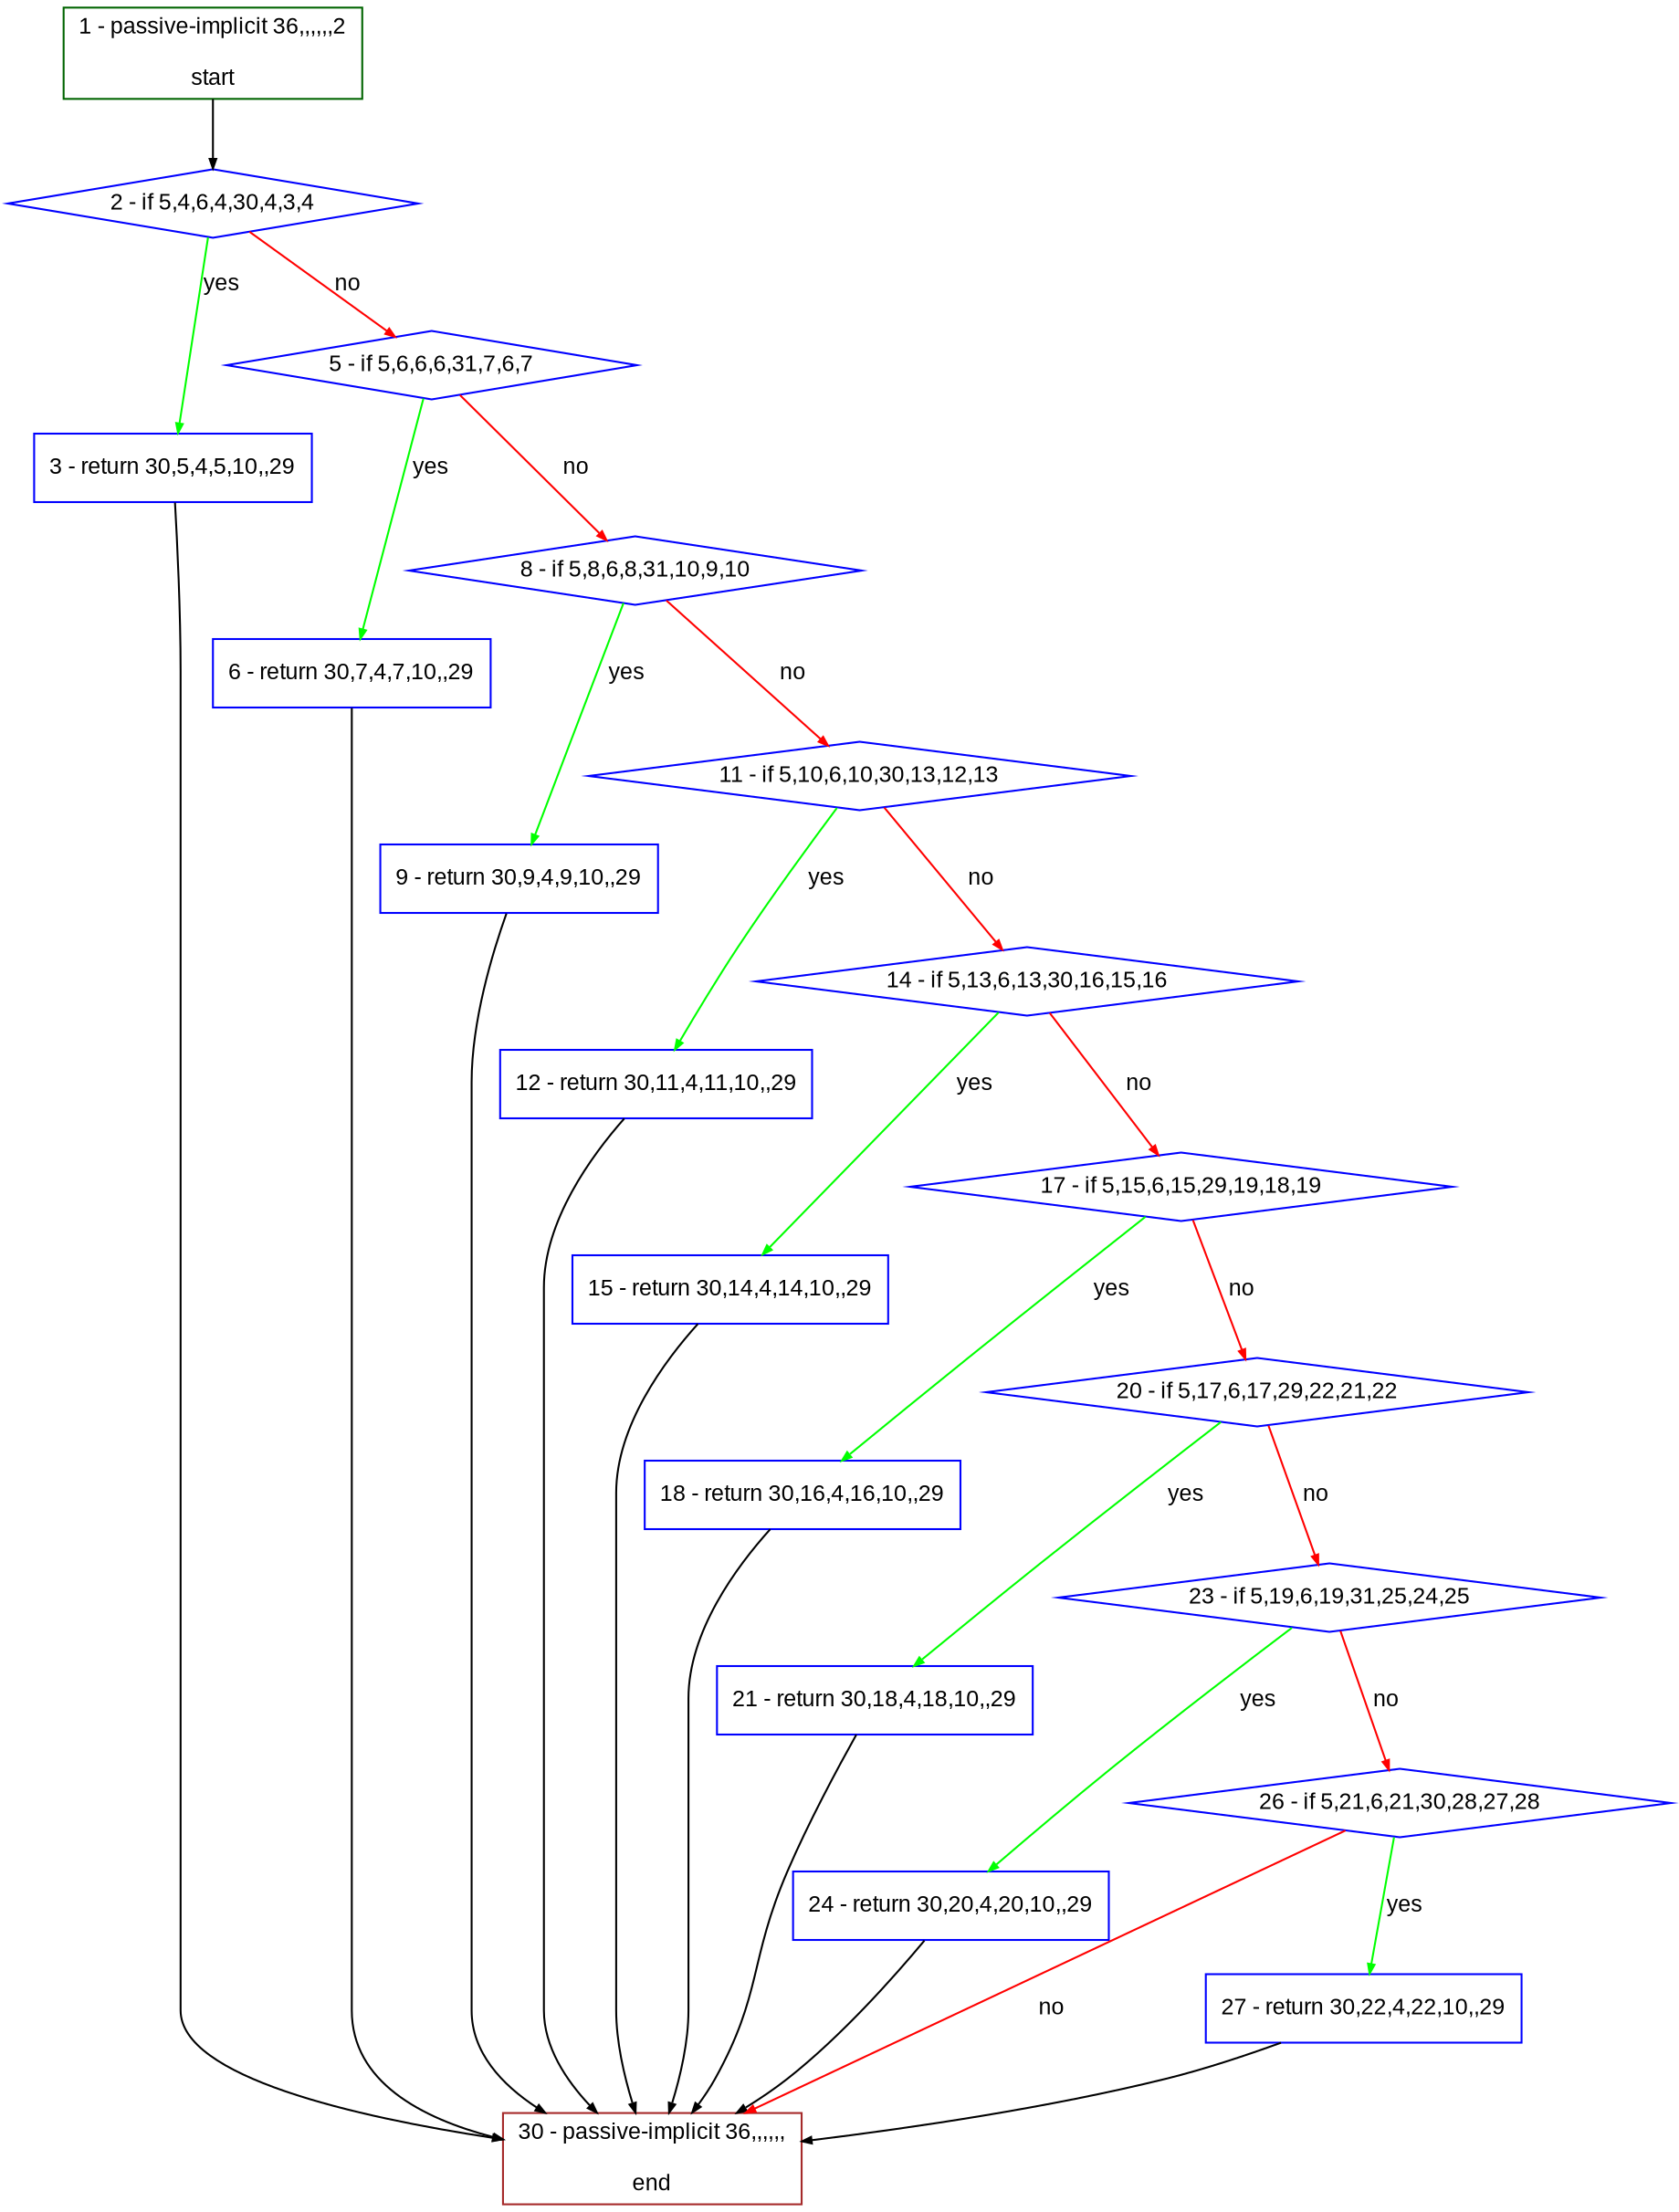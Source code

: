digraph "" {
  graph [bgcolor="white", fillcolor="#FFFFCC", pack="true", packmode="clust", fontname="Arial", label="", fontsize="12", compound="true", style="rounded,filled"];
  node [node_initialized="no", fillcolor="white", fontname="Arial", label="", color="grey", fontsize="12", fixedsize="false", compound="true", shape="rectangle", style="filled"];
  edge [arrowtail="none", lhead="", fontcolor="black", fontname="Arial", label="", color="black", fontsize="12", arrowhead="normal", arrowsize="0.5", compound="true", ltail="", dir="forward"];
  __N1 [fillcolor="#ffffff", label="2 - if 5,4,6,4,30,4,3,4", color="#0000ff", shape="diamond", style="filled"];
  __N2 [fillcolor="#ffffff", label="1 - passive-implicit 36,,,,,,2\n\nstart", color="#006400", shape="box", style="filled"];
  __N3 [fillcolor="#ffffff", label="3 - return 30,5,4,5,10,,29", color="#0000ff", shape="box", style="filled"];
  __N4 [fillcolor="#ffffff", label="5 - if 5,6,6,6,31,7,6,7", color="#0000ff", shape="diamond", style="filled"];
  __N5 [fillcolor="#ffffff", label="30 - passive-implicit 36,,,,,,\n\nend", color="#a52a2a", shape="box", style="filled"];
  __N6 [fillcolor="#ffffff", label="6 - return 30,7,4,7,10,,29", color="#0000ff", shape="box", style="filled"];
  __N7 [fillcolor="#ffffff", label="8 - if 5,8,6,8,31,10,9,10", color="#0000ff", shape="diamond", style="filled"];
  __N8 [fillcolor="#ffffff", label="9 - return 30,9,4,9,10,,29", color="#0000ff", shape="box", style="filled"];
  __N9 [fillcolor="#ffffff", label="11 - if 5,10,6,10,30,13,12,13", color="#0000ff", shape="diamond", style="filled"];
  __N10 [fillcolor="#ffffff", label="12 - return 30,11,4,11,10,,29", color="#0000ff", shape="box", style="filled"];
  __N11 [fillcolor="#ffffff", label="14 - if 5,13,6,13,30,16,15,16", color="#0000ff", shape="diamond", style="filled"];
  __N12 [fillcolor="#ffffff", label="15 - return 30,14,4,14,10,,29", color="#0000ff", shape="box", style="filled"];
  __N13 [fillcolor="#ffffff", label="17 - if 5,15,6,15,29,19,18,19", color="#0000ff", shape="diamond", style="filled"];
  __N14 [fillcolor="#ffffff", label="18 - return 30,16,4,16,10,,29", color="#0000ff", shape="box", style="filled"];
  __N15 [fillcolor="#ffffff", label="20 - if 5,17,6,17,29,22,21,22", color="#0000ff", shape="diamond", style="filled"];
  __N16 [fillcolor="#ffffff", label="21 - return 30,18,4,18,10,,29", color="#0000ff", shape="box", style="filled"];
  __N17 [fillcolor="#ffffff", label="23 - if 5,19,6,19,31,25,24,25", color="#0000ff", shape="diamond", style="filled"];
  __N18 [fillcolor="#ffffff", label="24 - return 30,20,4,20,10,,29", color="#0000ff", shape="box", style="filled"];
  __N19 [fillcolor="#ffffff", label="26 - if 5,21,6,21,30,28,27,28", color="#0000ff", shape="diamond", style="filled"];
  __N20 [fillcolor="#ffffff", label="27 - return 30,22,4,22,10,,29", color="#0000ff", shape="box", style="filled"];
  __N2 -> __N1 [arrowtail="none", color="#000000", label="", arrowhead="normal", dir="forward"];
  __N1 -> __N3 [arrowtail="none", color="#00ff00", label="yes", arrowhead="normal", dir="forward"];
  __N1 -> __N4 [arrowtail="none", color="#ff0000", label="no", arrowhead="normal", dir="forward"];
  __N3 -> __N5 [arrowtail="none", color="#000000", label="", arrowhead="normal", dir="forward"];
  __N4 -> __N6 [arrowtail="none", color="#00ff00", label="yes", arrowhead="normal", dir="forward"];
  __N4 -> __N7 [arrowtail="none", color="#ff0000", label="no", arrowhead="normal", dir="forward"];
  __N6 -> __N5 [arrowtail="none", color="#000000", label="", arrowhead="normal", dir="forward"];
  __N7 -> __N8 [arrowtail="none", color="#00ff00", label="yes", arrowhead="normal", dir="forward"];
  __N7 -> __N9 [arrowtail="none", color="#ff0000", label="no", arrowhead="normal", dir="forward"];
  __N8 -> __N5 [arrowtail="none", color="#000000", label="", arrowhead="normal", dir="forward"];
  __N9 -> __N10 [arrowtail="none", color="#00ff00", label="yes", arrowhead="normal", dir="forward"];
  __N9 -> __N11 [arrowtail="none", color="#ff0000", label="no", arrowhead="normal", dir="forward"];
  __N10 -> __N5 [arrowtail="none", color="#000000", label="", arrowhead="normal", dir="forward"];
  __N11 -> __N12 [arrowtail="none", color="#00ff00", label="yes", arrowhead="normal", dir="forward"];
  __N11 -> __N13 [arrowtail="none", color="#ff0000", label="no", arrowhead="normal", dir="forward"];
  __N12 -> __N5 [arrowtail="none", color="#000000", label="", arrowhead="normal", dir="forward"];
  __N13 -> __N14 [arrowtail="none", color="#00ff00", label="yes", arrowhead="normal", dir="forward"];
  __N13 -> __N15 [arrowtail="none", color="#ff0000", label="no", arrowhead="normal", dir="forward"];
  __N14 -> __N5 [arrowtail="none", color="#000000", label="", arrowhead="normal", dir="forward"];
  __N15 -> __N16 [arrowtail="none", color="#00ff00", label="yes", arrowhead="normal", dir="forward"];
  __N15 -> __N17 [arrowtail="none", color="#ff0000", label="no", arrowhead="normal", dir="forward"];
  __N16 -> __N5 [arrowtail="none", color="#000000", label="", arrowhead="normal", dir="forward"];
  __N17 -> __N18 [arrowtail="none", color="#00ff00", label="yes", arrowhead="normal", dir="forward"];
  __N17 -> __N19 [arrowtail="none", color="#ff0000", label="no", arrowhead="normal", dir="forward"];
  __N18 -> __N5 [arrowtail="none", color="#000000", label="", arrowhead="normal", dir="forward"];
  __N19 -> __N20 [arrowtail="none", color="#00ff00", label="yes", arrowhead="normal", dir="forward"];
  __N19 -> __N5 [arrowtail="none", color="#ff0000", label="no", arrowhead="normal", dir="forward"];
  __N20 -> __N5 [arrowtail="none", color="#000000", label="", arrowhead="normal", dir="forward"];
}
